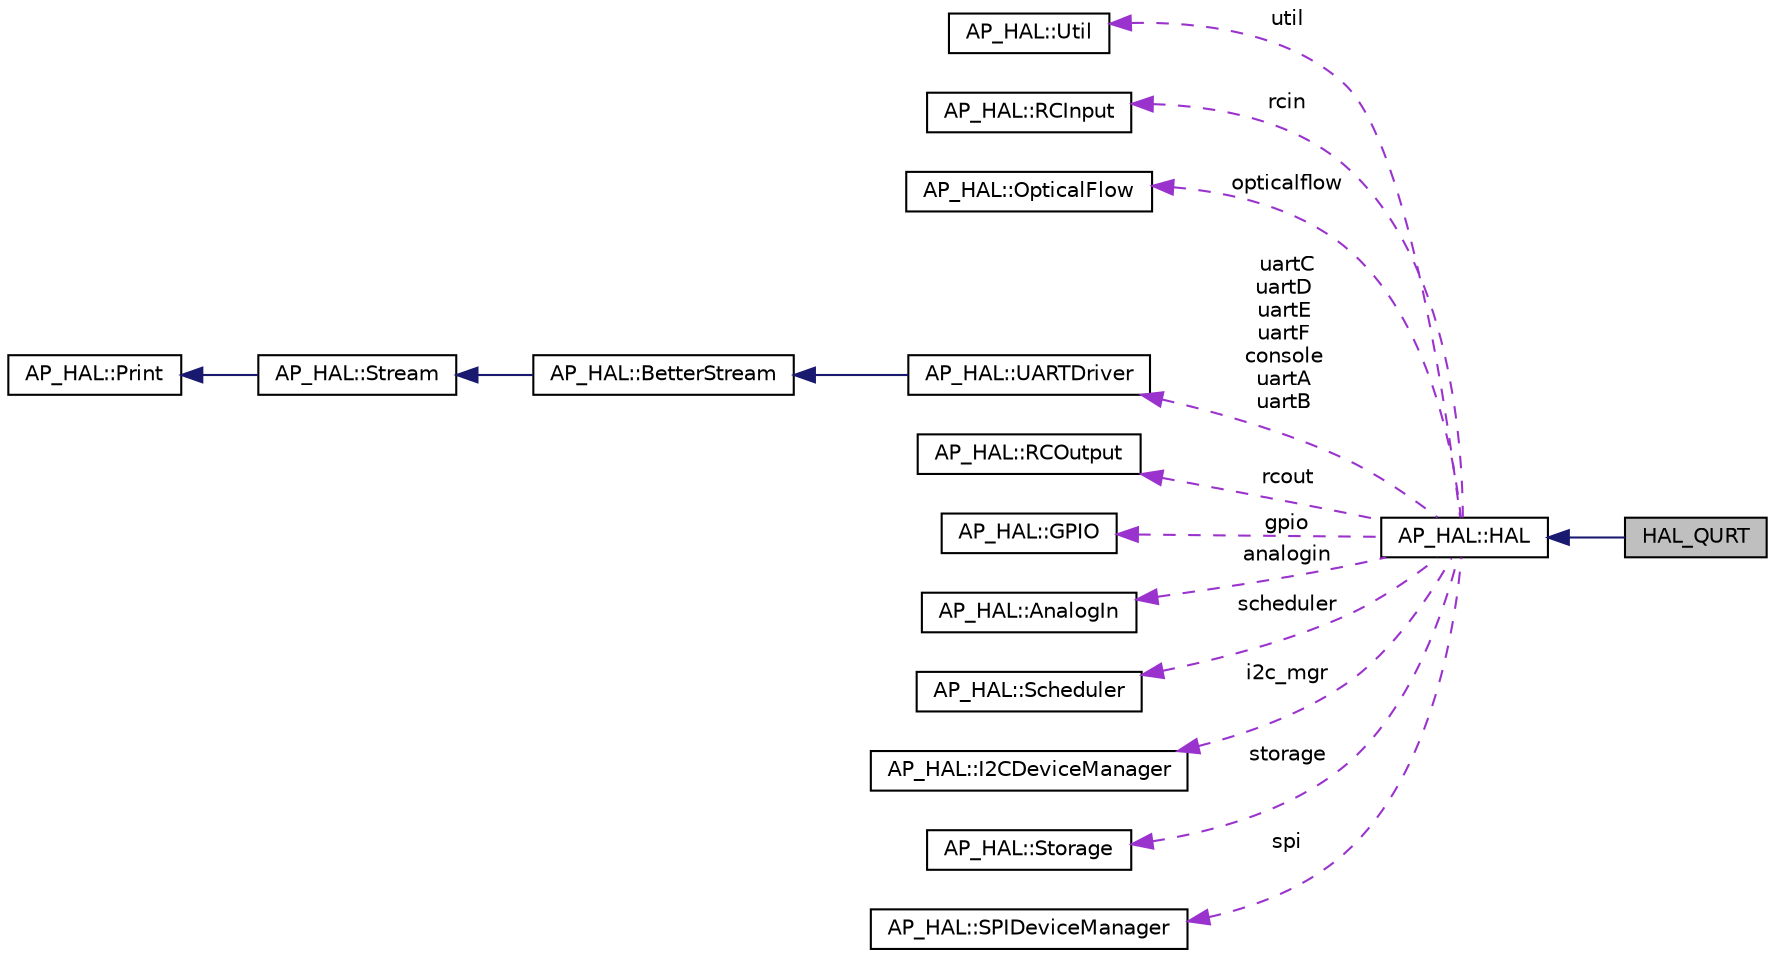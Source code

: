 digraph "HAL_QURT"
{
 // INTERACTIVE_SVG=YES
  edge [fontname="Helvetica",fontsize="10",labelfontname="Helvetica",labelfontsize="10"];
  node [fontname="Helvetica",fontsize="10",shape=record];
  rankdir="LR";
  Node1 [label="HAL_QURT",height=0.2,width=0.4,color="black", fillcolor="grey75", style="filled", fontcolor="black"];
  Node2 -> Node1 [dir="back",color="midnightblue",fontsize="10",style="solid",fontname="Helvetica"];
  Node2 [label="AP_HAL::HAL",height=0.2,width=0.4,color="black", fillcolor="white", style="filled",URL="$classAP__HAL_1_1HAL.html"];
  Node3 -> Node2 [dir="back",color="darkorchid3",fontsize="10",style="dashed",label=" util" ,fontname="Helvetica"];
  Node3 [label="AP_HAL::Util",height=0.2,width=0.4,color="black", fillcolor="white", style="filled",URL="$classAP__HAL_1_1Util.html"];
  Node4 -> Node2 [dir="back",color="darkorchid3",fontsize="10",style="dashed",label=" rcin" ,fontname="Helvetica"];
  Node4 [label="AP_HAL::RCInput",height=0.2,width=0.4,color="black", fillcolor="white", style="filled",URL="$classAP__HAL_1_1RCInput.html"];
  Node5 -> Node2 [dir="back",color="darkorchid3",fontsize="10",style="dashed",label=" opticalflow" ,fontname="Helvetica"];
  Node5 [label="AP_HAL::OpticalFlow",height=0.2,width=0.4,color="black", fillcolor="white", style="filled",URL="$classAP__HAL_1_1OpticalFlow.html"];
  Node6 -> Node2 [dir="back",color="darkorchid3",fontsize="10",style="dashed",label=" uartC\nuartD\nuartE\nuartF\nconsole\nuartA\nuartB" ,fontname="Helvetica"];
  Node6 [label="AP_HAL::UARTDriver",height=0.2,width=0.4,color="black", fillcolor="white", style="filled",URL="$classAP__HAL_1_1UARTDriver.html"];
  Node7 -> Node6 [dir="back",color="midnightblue",fontsize="10",style="solid",fontname="Helvetica"];
  Node7 [label="AP_HAL::BetterStream",height=0.2,width=0.4,color="black", fillcolor="white", style="filled",URL="$classAP__HAL_1_1BetterStream.html"];
  Node8 -> Node7 [dir="back",color="midnightblue",fontsize="10",style="solid",fontname="Helvetica"];
  Node8 [label="AP_HAL::Stream",height=0.2,width=0.4,color="black", fillcolor="white", style="filled",URL="$classAP__HAL_1_1Stream.html"];
  Node9 -> Node8 [dir="back",color="midnightblue",fontsize="10",style="solid",fontname="Helvetica"];
  Node9 [label="AP_HAL::Print",height=0.2,width=0.4,color="black", fillcolor="white", style="filled",URL="$classAP__HAL_1_1Print.html"];
  Node10 -> Node2 [dir="back",color="darkorchid3",fontsize="10",style="dashed",label=" rcout" ,fontname="Helvetica"];
  Node10 [label="AP_HAL::RCOutput",height=0.2,width=0.4,color="black", fillcolor="white", style="filled",URL="$classAP__HAL_1_1RCOutput.html"];
  Node11 -> Node2 [dir="back",color="darkorchid3",fontsize="10",style="dashed",label=" gpio" ,fontname="Helvetica"];
  Node11 [label="AP_HAL::GPIO",height=0.2,width=0.4,color="black", fillcolor="white", style="filled",URL="$classAP__HAL_1_1GPIO.html"];
  Node12 -> Node2 [dir="back",color="darkorchid3",fontsize="10",style="dashed",label=" analogin" ,fontname="Helvetica"];
  Node12 [label="AP_HAL::AnalogIn",height=0.2,width=0.4,color="black", fillcolor="white", style="filled",URL="$classAP__HAL_1_1AnalogIn.html"];
  Node13 -> Node2 [dir="back",color="darkorchid3",fontsize="10",style="dashed",label=" scheduler" ,fontname="Helvetica"];
  Node13 [label="AP_HAL::Scheduler",height=0.2,width=0.4,color="black", fillcolor="white", style="filled",URL="$classAP__HAL_1_1Scheduler.html"];
  Node14 -> Node2 [dir="back",color="darkorchid3",fontsize="10",style="dashed",label=" i2c_mgr" ,fontname="Helvetica"];
  Node14 [label="AP_HAL::I2CDeviceManager",height=0.2,width=0.4,color="black", fillcolor="white", style="filled",URL="$classAP__HAL_1_1I2CDeviceManager.html"];
  Node15 -> Node2 [dir="back",color="darkorchid3",fontsize="10",style="dashed",label=" storage" ,fontname="Helvetica"];
  Node15 [label="AP_HAL::Storage",height=0.2,width=0.4,color="black", fillcolor="white", style="filled",URL="$classAP__HAL_1_1Storage.html"];
  Node16 -> Node2 [dir="back",color="darkorchid3",fontsize="10",style="dashed",label=" spi" ,fontname="Helvetica"];
  Node16 [label="AP_HAL::SPIDeviceManager",height=0.2,width=0.4,color="black", fillcolor="white", style="filled",URL="$classAP__HAL_1_1SPIDeviceManager.html"];
}
